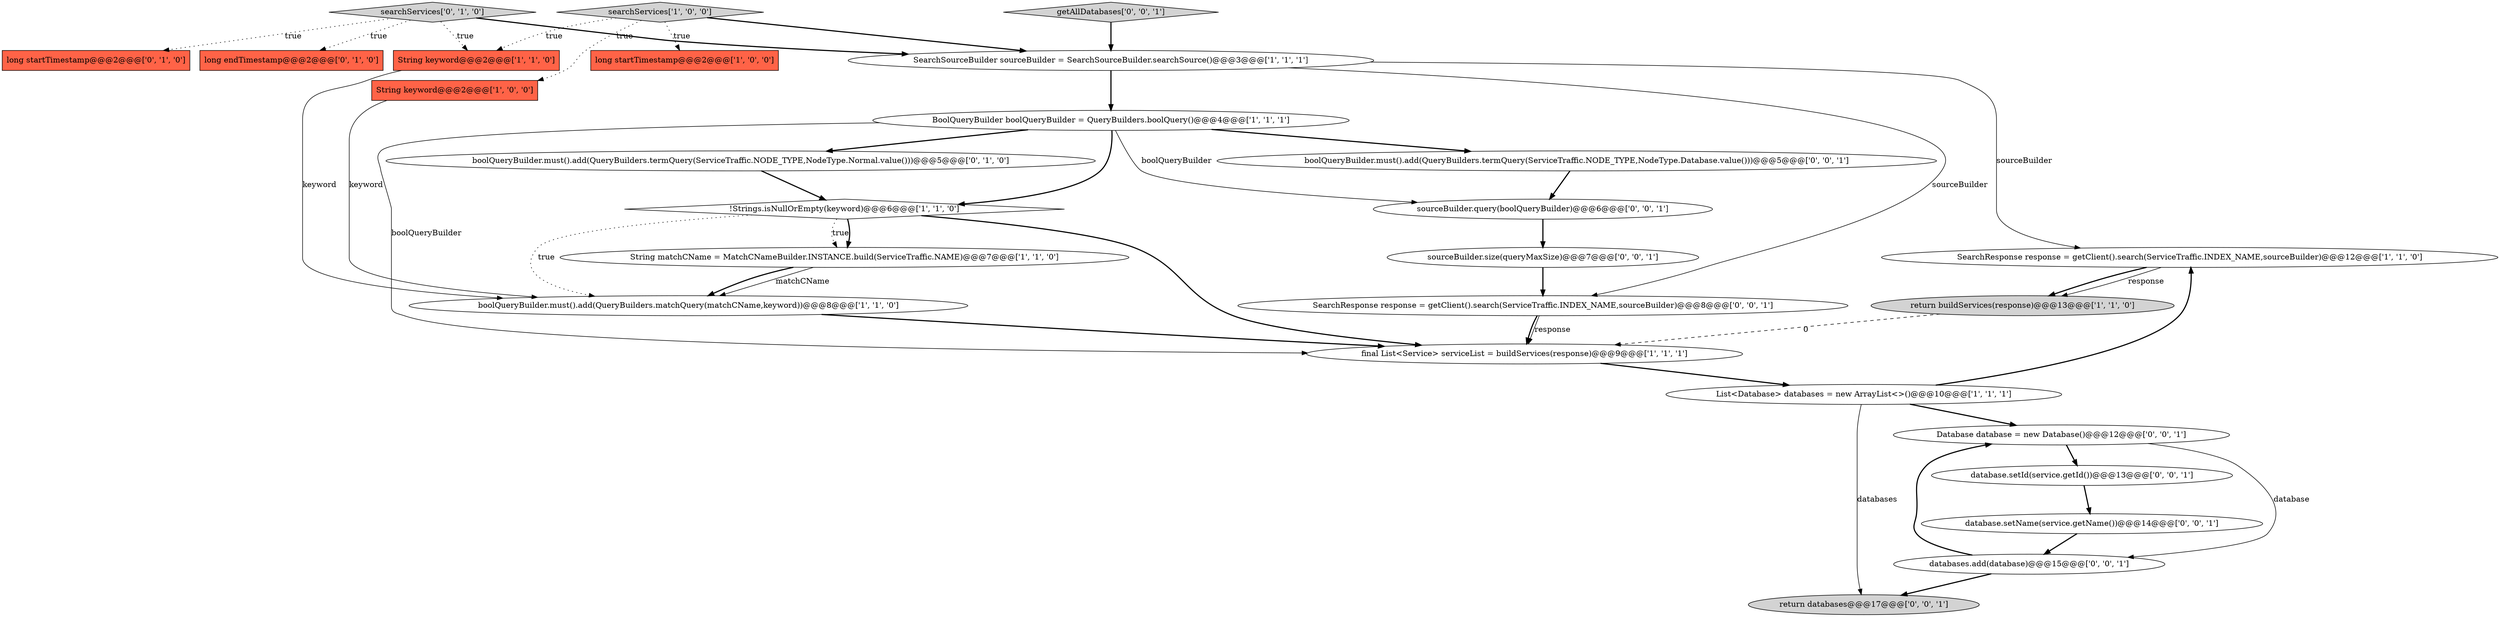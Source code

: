 digraph {
16 [style = filled, label = "long endTimestamp@@@2@@@['0', '1', '0']", fillcolor = tomato, shape = box image = "AAA0AAABBB2BBB"];
11 [style = filled, label = "SearchResponse response = getClient().search(ServiceTraffic.INDEX_NAME,sourceBuilder)@@@12@@@['1', '1', '0']", fillcolor = white, shape = ellipse image = "AAA0AAABBB1BBB"];
2 [style = filled, label = "BoolQueryBuilder boolQueryBuilder = QueryBuilders.boolQuery()@@@4@@@['1', '1', '1']", fillcolor = white, shape = ellipse image = "AAA0AAABBB1BBB"];
9 [style = filled, label = "!Strings.isNullOrEmpty(keyword)@@@6@@@['1', '1', '0']", fillcolor = white, shape = diamond image = "AAA0AAABBB1BBB"];
7 [style = filled, label = "SearchSourceBuilder sourceBuilder = SearchSourceBuilder.searchSource()@@@3@@@['1', '1', '1']", fillcolor = white, shape = ellipse image = "AAA0AAABBB1BBB"];
12 [style = filled, label = "return buildServices(response)@@@13@@@['1', '1', '0']", fillcolor = lightgray, shape = ellipse image = "AAA0AAABBB1BBB"];
10 [style = filled, label = "String matchCName = MatchCNameBuilder.INSTANCE.build(ServiceTraffic.NAME)@@@7@@@['1', '1', '0']", fillcolor = white, shape = ellipse image = "AAA0AAABBB1BBB"];
23 [style = filled, label = "database.setName(service.getName())@@@14@@@['0', '0', '1']", fillcolor = white, shape = ellipse image = "AAA0AAABBB3BBB"];
1 [style = filled, label = "final List<Service> serviceList = buildServices(response)@@@9@@@['1', '1', '1']", fillcolor = white, shape = ellipse image = "AAA0AAABBB1BBB"];
14 [style = filled, label = "long startTimestamp@@@2@@@['0', '1', '0']", fillcolor = tomato, shape = box image = "AAA0AAABBB2BBB"];
0 [style = filled, label = "String keyword@@@2@@@['1', '0', '0']", fillcolor = tomato, shape = box image = "AAA0AAABBB1BBB"];
17 [style = filled, label = "sourceBuilder.query(boolQueryBuilder)@@@6@@@['0', '0', '1']", fillcolor = white, shape = ellipse image = "AAA0AAABBB3BBB"];
20 [style = filled, label = "database.setId(service.getId())@@@13@@@['0', '0', '1']", fillcolor = white, shape = ellipse image = "AAA0AAABBB3BBB"];
8 [style = filled, label = "boolQueryBuilder.must().add(QueryBuilders.matchQuery(matchCName,keyword))@@@8@@@['1', '1', '0']", fillcolor = white, shape = ellipse image = "AAA0AAABBB1BBB"];
18 [style = filled, label = "sourceBuilder.size(queryMaxSize)@@@7@@@['0', '0', '1']", fillcolor = white, shape = ellipse image = "AAA0AAABBB3BBB"];
6 [style = filled, label = "searchServices['1', '0', '0']", fillcolor = lightgray, shape = diamond image = "AAA0AAABBB1BBB"];
21 [style = filled, label = "return databases@@@17@@@['0', '0', '1']", fillcolor = lightgray, shape = ellipse image = "AAA0AAABBB3BBB"];
26 [style = filled, label = "Database database = new Database()@@@12@@@['0', '0', '1']", fillcolor = white, shape = ellipse image = "AAA0AAABBB3BBB"];
4 [style = filled, label = "long startTimestamp@@@2@@@['1', '0', '0']", fillcolor = tomato, shape = box image = "AAA0AAABBB1BBB"];
19 [style = filled, label = "boolQueryBuilder.must().add(QueryBuilders.termQuery(ServiceTraffic.NODE_TYPE,NodeType.Database.value()))@@@5@@@['0', '0', '1']", fillcolor = white, shape = ellipse image = "AAA0AAABBB3BBB"];
25 [style = filled, label = "SearchResponse response = getClient().search(ServiceTraffic.INDEX_NAME,sourceBuilder)@@@8@@@['0', '0', '1']", fillcolor = white, shape = ellipse image = "AAA0AAABBB3BBB"];
3 [style = filled, label = "List<Database> databases = new ArrayList<>()@@@10@@@['1', '1', '1']", fillcolor = white, shape = ellipse image = "AAA0AAABBB1BBB"];
22 [style = filled, label = "getAllDatabases['0', '0', '1']", fillcolor = lightgray, shape = diamond image = "AAA0AAABBB3BBB"];
15 [style = filled, label = "boolQueryBuilder.must().add(QueryBuilders.termQuery(ServiceTraffic.NODE_TYPE,NodeType.Normal.value()))@@@5@@@['0', '1', '0']", fillcolor = white, shape = ellipse image = "AAA1AAABBB2BBB"];
13 [style = filled, label = "searchServices['0', '1', '0']", fillcolor = lightgray, shape = diamond image = "AAA0AAABBB2BBB"];
24 [style = filled, label = "databases.add(database)@@@15@@@['0', '0', '1']", fillcolor = white, shape = ellipse image = "AAA0AAABBB3BBB"];
5 [style = filled, label = "String keyword@@@2@@@['1', '1', '0']", fillcolor = tomato, shape = box image = "AAA0AAABBB1BBB"];
24->21 [style = bold, label=""];
20->23 [style = bold, label=""];
9->8 [style = dotted, label="true"];
3->11 [style = bold, label=""];
13->7 [style = bold, label=""];
11->12 [style = bold, label=""];
5->8 [style = solid, label="keyword"];
25->1 [style = solid, label="response"];
15->9 [style = bold, label=""];
7->25 [style = solid, label="sourceBuilder"];
3->26 [style = bold, label=""];
23->24 [style = bold, label=""];
17->18 [style = bold, label=""];
3->21 [style = solid, label="databases"];
26->20 [style = bold, label=""];
10->8 [style = solid, label="matchCName"];
10->8 [style = bold, label=""];
18->25 [style = bold, label=""];
13->16 [style = dotted, label="true"];
25->1 [style = bold, label=""];
9->10 [style = dotted, label="true"];
6->0 [style = dotted, label="true"];
8->1 [style = bold, label=""];
12->1 [style = dashed, label="0"];
6->5 [style = dotted, label="true"];
2->9 [style = bold, label=""];
2->19 [style = bold, label=""];
11->12 [style = solid, label="response"];
1->3 [style = bold, label=""];
7->11 [style = solid, label="sourceBuilder"];
6->4 [style = dotted, label="true"];
26->24 [style = solid, label="database"];
19->17 [style = bold, label=""];
22->7 [style = bold, label=""];
2->17 [style = solid, label="boolQueryBuilder"];
0->8 [style = solid, label="keyword"];
13->5 [style = dotted, label="true"];
6->7 [style = bold, label=""];
9->1 [style = bold, label=""];
24->26 [style = bold, label=""];
13->14 [style = dotted, label="true"];
2->15 [style = bold, label=""];
9->10 [style = bold, label=""];
2->1 [style = solid, label="boolQueryBuilder"];
7->2 [style = bold, label=""];
}
